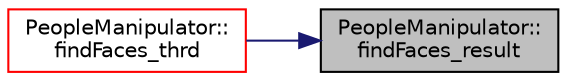 digraph "PeopleManipulator::findFaces_result"
{
 // LATEX_PDF_SIZE
  edge [fontname="Helvetica",fontsize="10",labelfontname="Helvetica",labelfontsize="10"];
  node [fontname="Helvetica",fontsize="10",shape=record];
  rankdir="RL";
  Node1 [label="PeopleManipulator::\lfindFaces_result",height=0.2,width=0.4,color="black", fillcolor="grey75", style="filled", fontcolor="black",tooltip=" "];
  Node1 -> Node2 [dir="back",color="midnightblue",fontsize="10",style="solid",fontname="Helvetica"];
  Node2 [label="PeopleManipulator::\lfindFaces_thrd",height=0.2,width=0.4,color="red", fillcolor="white", style="filled",URL="$class_people_manipulator.html#adb1261c6f429ca2846f4226b5bc82251",tooltip=" "];
}
